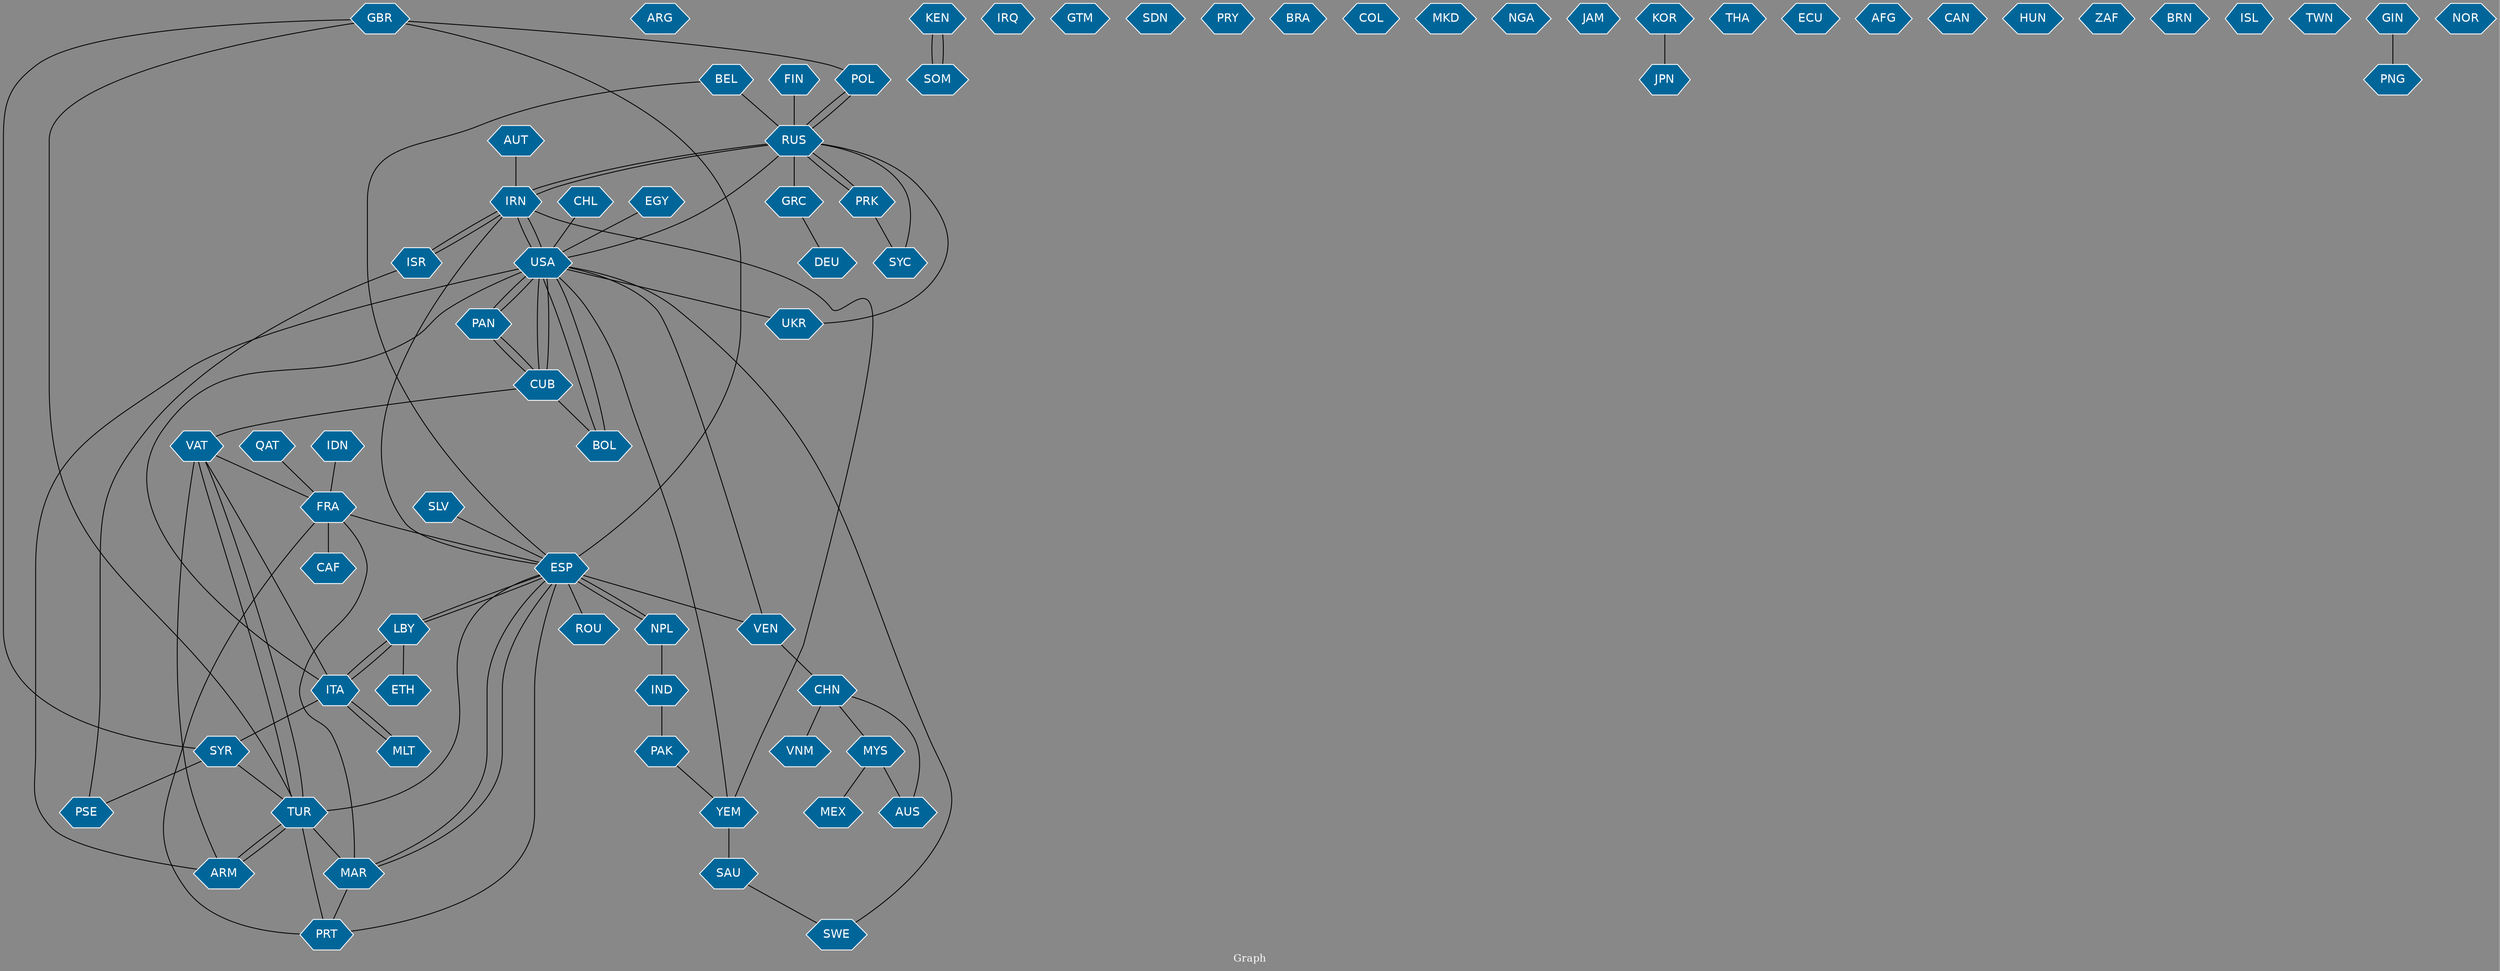 // Countries together in item graph
graph {
	graph [bgcolor="#888888" fontcolor=white fontsize=12 label="Graph" outputorder=edgesfirst overlap=prism]
	node [color=white fillcolor="#006699" fontcolor=white fontname=Helvetica shape=hexagon style=filled]
	edge [arrowhead=open color=black fontcolor=white fontname=Courier fontsize=12]
		GBR [label=GBR]
		ISR [label=ISR]
		PSE [label=PSE]
		ARG [label=ARG]
		USA [label=USA]
		YEM [label=YEM]
		LBY [label=LBY]
		SAU [label=SAU]
		AUS [label=AUS]
		KEN [label=KEN]
		POL [label=POL]
		DEU [label=DEU]
		FRA [label=FRA]
		ESP [label=ESP]
		IRN [label=IRN]
		RUS [label=RUS]
		CHN [label=CHN]
		IRQ [label=IRQ]
		GTM [label=GTM]
		CUB [label=CUB]
		EGY [label=EGY]
		NPL [label=NPL]
		UKR [label=UKR]
		SDN [label=SDN]
		PRY [label=PRY]
		IDN [label=IDN]
		BRA [label=BRA]
		GRC [label=GRC]
		ITA [label=ITA]
		VEN [label=VEN]
		COL [label=COL]
		CHL [label=CHL]
		IND [label=IND]
		PAK [label=PAK]
		SYR [label=SYR]
		VAT [label=VAT]
		MAR [label=MAR]
		MEX [label=MEX]
		TUR [label=TUR]
		MKD [label=MKD]
		NGA [label=NGA]
		ARM [label=ARM]
		JAM [label=JAM]
		KOR [label=KOR]
		VNM [label=VNM]
		PRK [label=PRK]
		SYC [label=SYC]
		THA [label=THA]
		ECU [label=ECU]
		AFG [label=AFG]
		CAN [label=CAN]
		BEL [label=BEL]
		FIN [label=FIN]
		HUN [label=HUN]
		AUT [label=AUT]
		JPN [label=JPN]
		ETH [label=ETH]
		SWE [label=SWE]
		ZAF [label=ZAF]
		BRN [label=BRN]
		ISL [label=ISL]
		SOM [label=SOM]
		BOL [label=BOL]
		PAN [label=PAN]
		CAF [label=CAF]
		MYS [label=MYS]
		PRT [label=PRT]
		MLT [label=MLT]
		ROU [label=ROU]
		QAT [label=QAT]
		TWN [label=TWN]
		SLV [label=SLV]
		GIN [label=GIN]
		NOR [label=NOR]
		PNG [label=PNG]
			SYR -- TUR [weight=1]
			CUB -- PAN [weight=1]
			SAU -- SWE [weight=1]
			ARM -- TUR [weight=1]
			VAT -- ARM [weight=3]
			VEN -- CHN [weight=1]
			VAT -- TUR [weight=2]
			MAR -- ESP [weight=1]
			ESP -- ROU [weight=1]
			TUR -- VAT [weight=1]
			TUR -- ESP [weight=1]
			ISR -- IRN [weight=1]
			ITA -- MLT [weight=1]
			IRN -- ISR [weight=2]
			RUS -- IRN [weight=1]
			USA -- YEM [weight=1]
			CUB -- BOL [weight=1]
			AUT -- IRN [weight=1]
			MLT -- ITA [weight=1]
			PAK -- YEM [weight=1]
			USA -- UKR [weight=1]
			USA -- IRN [weight=5]
			PRT -- TUR [weight=1]
			NPL -- ESP [weight=2]
			TUR -- MAR [weight=1]
			ESP -- NPL [weight=4]
			SLV -- ESP [weight=1]
			CHN -- AUS [weight=1]
			EGY -- USA [weight=1]
			RUS -- POL [weight=1]
			IDN -- FRA [weight=1]
			CUB -- VAT [weight=1]
			USA -- RUS [weight=1]
			RUS -- PRK [weight=1]
			FRA -- ESP [weight=1]
			KEN -- SOM [weight=1]
			VAT -- FRA [weight=1]
			CHL -- USA [weight=1]
			IRN -- YEM [weight=1]
			BOL -- USA [weight=1]
			TUR -- ARM [weight=2]
			YEM -- SAU [weight=3]
			IRN -- RUS [weight=3]
			GIN -- PNG [weight=1]
			ISR -- PSE [weight=1]
			IND -- PAK [weight=2]
			MYS -- AUS [weight=1]
			KOR -- JPN [weight=1]
			ITA -- SYR [weight=1]
			FIN -- RUS [weight=1]
			ESP -- VEN [weight=3]
			IRN -- ESP [weight=1]
			VAT -- ITA [weight=1]
			USA -- PAN [weight=1]
			RUS -- UKR [weight=1]
			CHN -- MYS [weight=1]
			IRN -- USA [weight=2]
			GBR -- POL [weight=1]
			SYR -- PSE [weight=1]
			POL -- RUS [weight=1]
			USA -- BOL [weight=1]
			RUS -- SYC [weight=1]
			LBY -- ETH [weight=1]
			LBY -- ITA [weight=1]
			NPL -- IND [weight=1]
			PRT -- FRA [weight=1]
			GBR -- ESP [weight=1]
			ITA -- LBY [weight=1]
			PRK -- SYC [weight=1]
			MAR -- PRT [weight=1]
			ESP -- LBY [weight=2]
			PAN -- CUB [weight=1]
			GBR -- TUR [weight=1]
			LBY -- ESP [weight=1]
			MYS -- MEX [weight=1]
			ARM -- USA [weight=1]
			FRA -- CAF [weight=1]
			SOM -- KEN [weight=2]
			USA -- CUB [weight=6]
			BEL -- RUS [weight=1]
			USA -- VEN [weight=1]
			CUB -- USA [weight=5]
			USA -- SWE [weight=1]
			USA -- ITA [weight=1]
			GRC -- DEU [weight=2]
			PAN -- USA [weight=1]
			QAT -- FRA [weight=1]
			ESP -- MAR [weight=1]
			MAR -- FRA [weight=1]
			CHN -- VNM [weight=1]
			BEL -- ESP [weight=1]
			PRT -- ESP [weight=1]
			PRK -- RUS [weight=1]
			SYR -- GBR [weight=1]
			RUS -- GRC [weight=1]
}